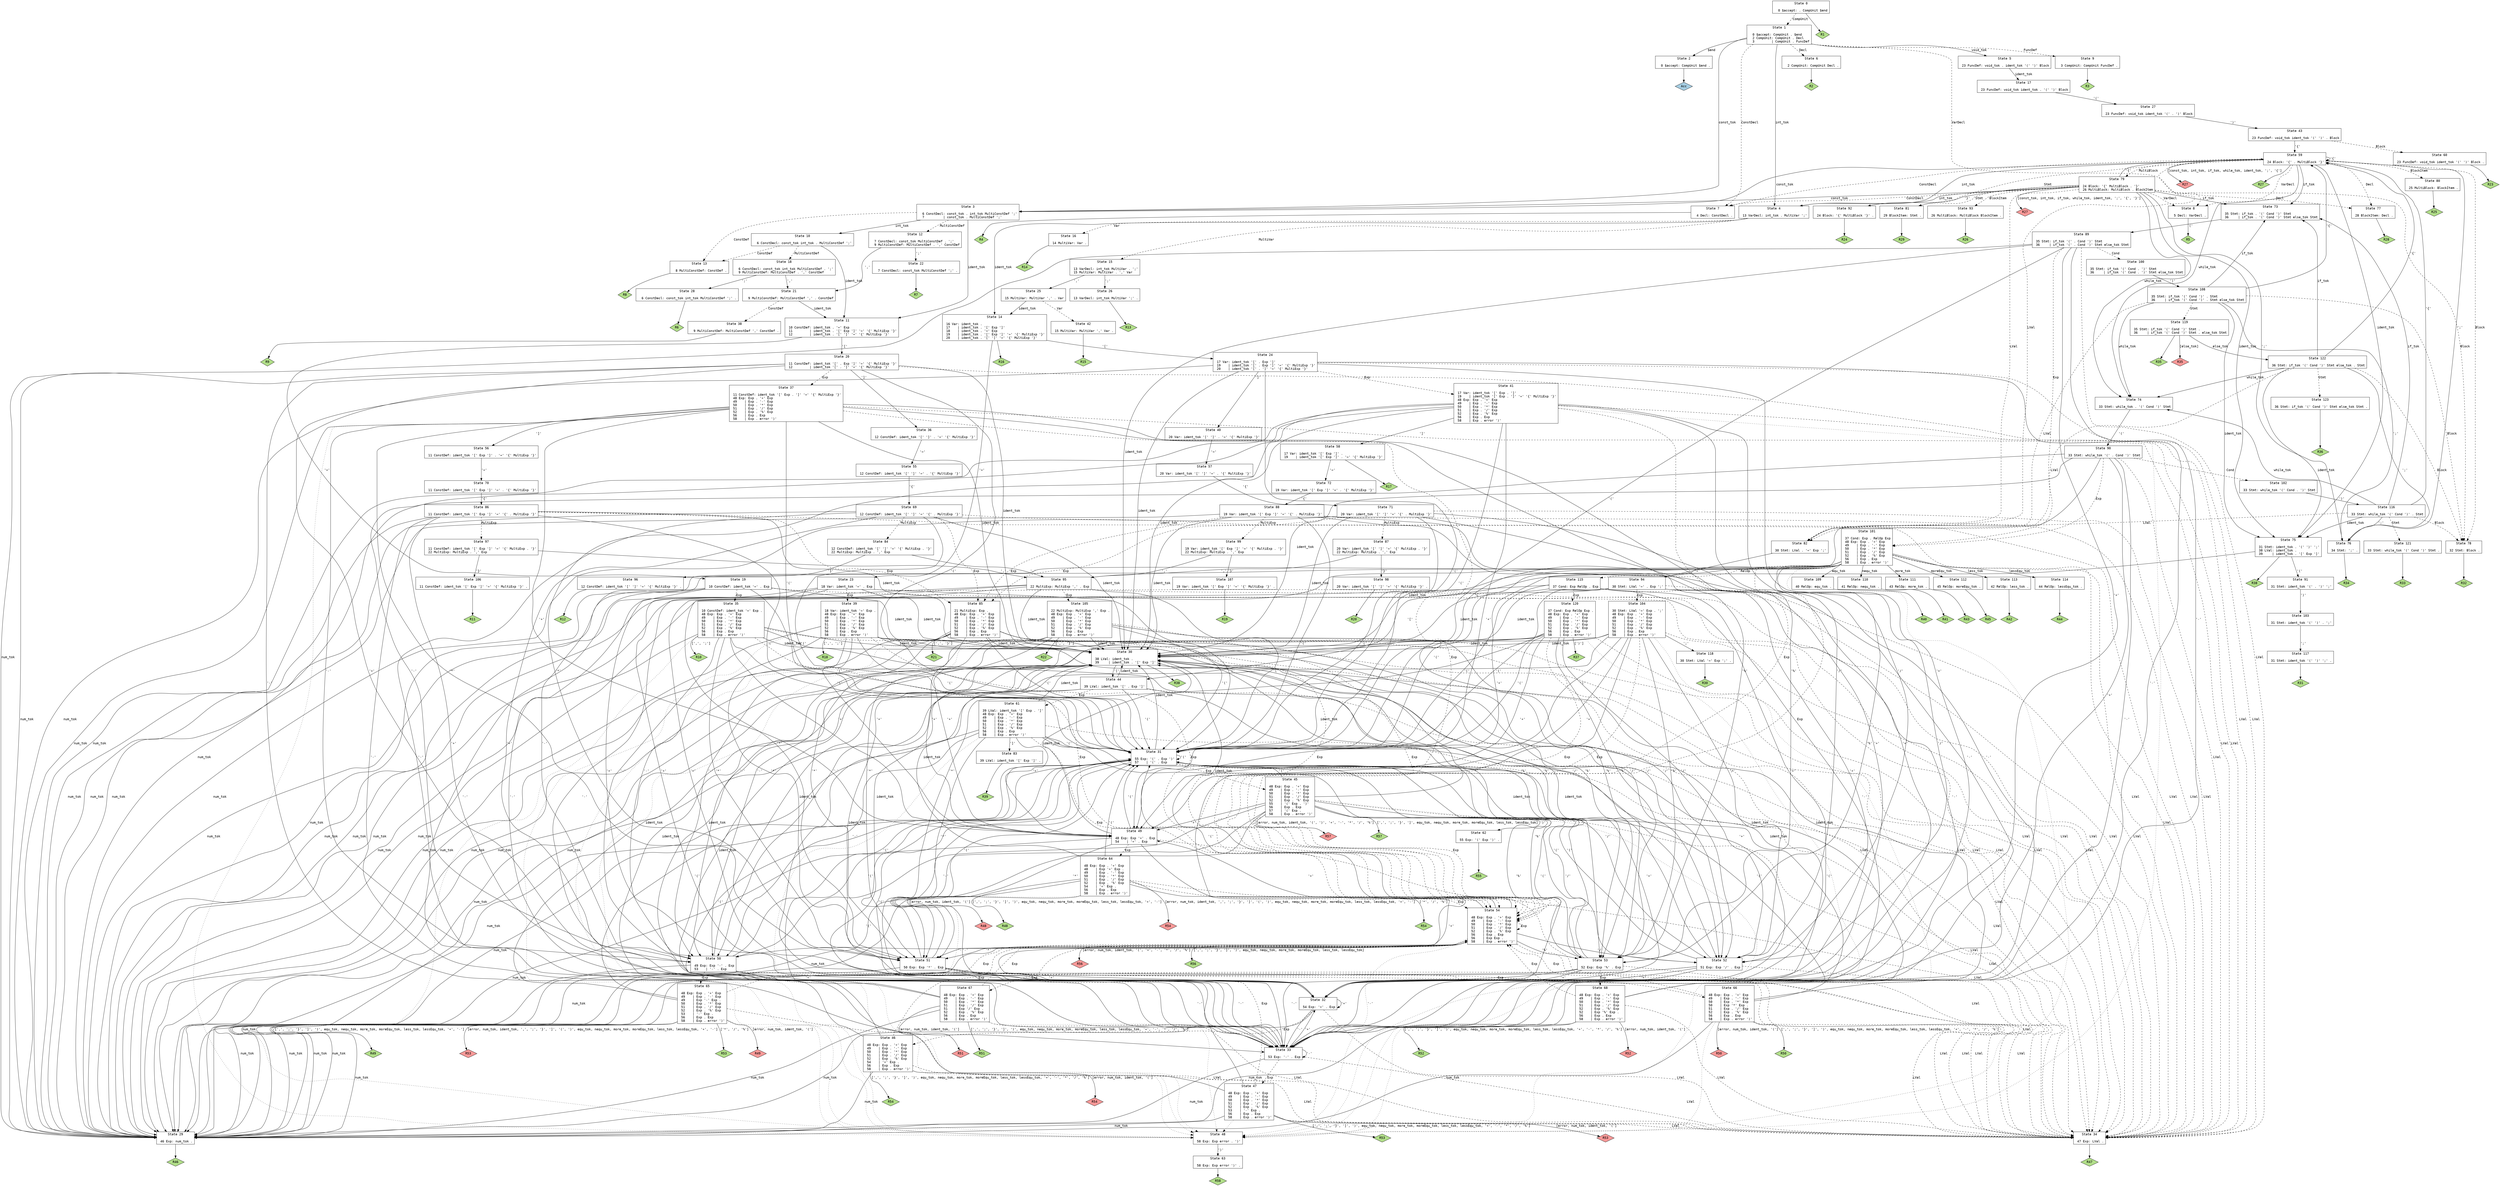 // Generated by GNU Bison 3.0.2.
// Report bugs to <bug-bison@gnu.org>.
// Home page: <http://www.gnu.org/software/bison/>.

digraph "config/parser.y"
{
  node [fontname = courier, shape = box, colorscheme = paired6]
  edge [fontname = courier]

  0 [label="State 0\n\l  0 $accept: . CompUnit $end\l"]
  0 -> 1 [style=dashed label="CompUnit"]
  0 -> "0R1" [style=solid]
 "0R1" [label="R1", fillcolor=3, shape=diamond, style=filled]
  1 [label="State 1\n\l  0 $accept: CompUnit . $end\l  2 CompUnit: CompUnit . Decl\l  3         | CompUnit . FuncDef\l"]
  1 -> 2 [style=solid label="$end"]
  1 -> 3 [style=solid label="const_tok"]
  1 -> 4 [style=solid label="int_tok"]
  1 -> 5 [style=solid label="void_tok"]
  1 -> 6 [style=dashed label="Decl"]
  1 -> 7 [style=dashed label="ConstDecl"]
  1 -> 8 [style=dashed label="VarDecl"]
  1 -> 9 [style=dashed label="FuncDef"]
  2 [label="State 2\n\l  0 $accept: CompUnit $end .\l"]
  2 -> "2R0" [style=solid]
 "2R0" [label="Acc", fillcolor=1, shape=diamond, style=filled]
  3 [label="State 3\n\l  6 ConstDecl: const_tok . int_tok MultiConstDef ';'\l  7          | const_tok . MultiConstDef ';'\l"]
  3 -> 10 [style=solid label="int_tok"]
  3 -> 11 [style=solid label="ident_tok"]
  3 -> 12 [style=dashed label="MultiConstDef"]
  3 -> 13 [style=dashed label="ConstDef"]
  4 [label="State 4\n\l 13 VarDecl: int_tok . MultiVar ';'\l"]
  4 -> 14 [style=solid label="ident_tok"]
  4 -> 15 [style=dashed label="MultiVar"]
  4 -> 16 [style=dashed label="Var"]
  5 [label="State 5\n\l 23 FuncDef: void_tok . ident_tok '(' ')' Block\l"]
  5 -> 17 [style=solid label="ident_tok"]
  6 [label="State 6\n\l  2 CompUnit: CompUnit Decl .\l"]
  6 -> "6R2" [style=solid]
 "6R2" [label="R2", fillcolor=3, shape=diamond, style=filled]
  7 [label="State 7\n\l  4 Decl: ConstDecl .\l"]
  7 -> "7R4" [style=solid]
 "7R4" [label="R4", fillcolor=3, shape=diamond, style=filled]
  8 [label="State 8\n\l  5 Decl: VarDecl .\l"]
  8 -> "8R5" [style=solid]
 "8R5" [label="R5", fillcolor=3, shape=diamond, style=filled]
  9 [label="State 9\n\l  3 CompUnit: CompUnit FuncDef .\l"]
  9 -> "9R3" [style=solid]
 "9R3" [label="R3", fillcolor=3, shape=diamond, style=filled]
  10 [label="State 10\n\l  6 ConstDecl: const_tok int_tok . MultiConstDef ';'\l"]
  10 -> 11 [style=solid label="ident_tok"]
  10 -> 18 [style=dashed label="MultiConstDef"]
  10 -> 13 [style=dashed label="ConstDef"]
  11 [label="State 11\n\l 10 ConstDef: ident_tok . '=' Exp\l 11         | ident_tok . '[' Exp ']' '=' '{' MultiExp '}'\l 12         | ident_tok . '[' ']' '=' '{' MultiExp '}'\l"]
  11 -> 19 [style=solid label="'='"]
  11 -> 20 [style=solid label="'['"]
  12 [label="State 12\n\l  7 ConstDecl: const_tok MultiConstDef . ';'\l  9 MultiConstDef: MultiConstDef . ',' ConstDef\l"]
  12 -> 21 [style=solid label="','"]
  12 -> 22 [style=solid label="';'"]
  13 [label="State 13\n\l  8 MultiConstDef: ConstDef .\l"]
  13 -> "13R8" [style=solid]
 "13R8" [label="R8", fillcolor=3, shape=diamond, style=filled]
  14 [label="State 14\n\l 16 Var: ident_tok .\l 17    | ident_tok . '[' Exp ']'\l 18    | ident_tok . '=' Exp\l 19    | ident_tok . '[' Exp ']' '=' '{' MultiExp '}'\l 20    | ident_tok . '[' ']' '=' '{' MultiExp '}'\l"]
  14 -> 23 [style=solid label="'='"]
  14 -> 24 [style=solid label="'['"]
  14 -> "14R16" [style=solid]
 "14R16" [label="R16", fillcolor=3, shape=diamond, style=filled]
  15 [label="State 15\n\l 13 VarDecl: int_tok MultiVar . ';'\l 15 MultiVar: MultiVar . ',' Var\l"]
  15 -> 25 [style=solid label="','"]
  15 -> 26 [style=solid label="';'"]
  16 [label="State 16\n\l 14 MultiVar: Var .\l"]
  16 -> "16R14" [style=solid]
 "16R14" [label="R14", fillcolor=3, shape=diamond, style=filled]
  17 [label="State 17\n\l 23 FuncDef: void_tok ident_tok . '(' ')' Block\l"]
  17 -> 27 [style=solid label="'('"]
  18 [label="State 18\n\l  6 ConstDecl: const_tok int_tok MultiConstDef . ';'\l  9 MultiConstDef: MultiConstDef . ',' ConstDef\l"]
  18 -> 21 [style=solid label="','"]
  18 -> 28 [style=solid label="';'"]
  19 [label="State 19\n\l 10 ConstDef: ident_tok '=' . Exp\l"]
  19 -> 29 [style=solid label="num_tok"]
  19 -> 30 [style=solid label="ident_tok"]
  19 -> 31 [style=solid label="'('"]
  19 -> 32 [style=solid label="'+'"]
  19 -> 33 [style=solid label="'-'"]
  19 -> 34 [style=dashed label="LVal"]
  19 -> 35 [style=dashed label="Exp"]
  20 [label="State 20\n\l 11 ConstDef: ident_tok '[' . Exp ']' '=' '{' MultiExp '}'\l 12         | ident_tok '[' . ']' '=' '{' MultiExp '}'\l"]
  20 -> 29 [style=solid label="num_tok"]
  20 -> 30 [style=solid label="ident_tok"]
  20 -> 36 [style=solid label="']'"]
  20 -> 31 [style=solid label="'('"]
  20 -> 32 [style=solid label="'+'"]
  20 -> 33 [style=solid label="'-'"]
  20 -> 34 [style=dashed label="LVal"]
  20 -> 37 [style=dashed label="Exp"]
  21 [label="State 21\n\l  9 MultiConstDef: MultiConstDef ',' . ConstDef\l"]
  21 -> 11 [style=solid label="ident_tok"]
  21 -> 38 [style=dashed label="ConstDef"]
  22 [label="State 22\n\l  7 ConstDecl: const_tok MultiConstDef ';' .\l"]
  22 -> "22R7" [style=solid]
 "22R7" [label="R7", fillcolor=3, shape=diamond, style=filled]
  23 [label="State 23\n\l 18 Var: ident_tok '=' . Exp\l"]
  23 -> 29 [style=solid label="num_tok"]
  23 -> 30 [style=solid label="ident_tok"]
  23 -> 31 [style=solid label="'('"]
  23 -> 32 [style=solid label="'+'"]
  23 -> 33 [style=solid label="'-'"]
  23 -> 34 [style=dashed label="LVal"]
  23 -> 39 [style=dashed label="Exp"]
  24 [label="State 24\n\l 17 Var: ident_tok '[' . Exp ']'\l 19    | ident_tok '[' . Exp ']' '=' '{' MultiExp '}'\l 20    | ident_tok '[' . ']' '=' '{' MultiExp '}'\l"]
  24 -> 29 [style=solid label="num_tok"]
  24 -> 30 [style=solid label="ident_tok"]
  24 -> 40 [style=solid label="']'"]
  24 -> 31 [style=solid label="'('"]
  24 -> 32 [style=solid label="'+'"]
  24 -> 33 [style=solid label="'-'"]
  24 -> 34 [style=dashed label="LVal"]
  24 -> 41 [style=dashed label="Exp"]
  25 [label="State 25\n\l 15 MultiVar: MultiVar ',' . Var\l"]
  25 -> 14 [style=solid label="ident_tok"]
  25 -> 42 [style=dashed label="Var"]
  26 [label="State 26\n\l 13 VarDecl: int_tok MultiVar ';' .\l"]
  26 -> "26R13" [style=solid]
 "26R13" [label="R13", fillcolor=3, shape=diamond, style=filled]
  27 [label="State 27\n\l 23 FuncDef: void_tok ident_tok '(' . ')' Block\l"]
  27 -> 43 [style=solid label="')'"]
  28 [label="State 28\n\l  6 ConstDecl: const_tok int_tok MultiConstDef ';' .\l"]
  28 -> "28R6" [style=solid]
 "28R6" [label="R6", fillcolor=3, shape=diamond, style=filled]
  29 [label="State 29\n\l 46 Exp: num_tok .\l"]
  29 -> "29R46" [style=solid]
 "29R46" [label="R46", fillcolor=3, shape=diamond, style=filled]
  30 [label="State 30\n\l 38 LVal: ident_tok .\l 39     | ident_tok . '[' Exp ']'\l"]
  30 -> 44 [style=solid label="'['"]
  30 -> "30R38" [style=solid]
 "30R38" [label="R38", fillcolor=3, shape=diamond, style=filled]
  31 [label="State 31\n\l 55 Exp: '(' . Exp ')'\l 57    | '(' . Exp\l"]
  31 -> 29 [style=solid label="num_tok"]
  31 -> 30 [style=solid label="ident_tok"]
  31 -> 31 [style=solid label="'('"]
  31 -> 32 [style=solid label="'+'"]
  31 -> 33 [style=solid label="'-'"]
  31 -> 34 [style=dashed label="LVal"]
  31 -> 45 [style=dashed label="Exp"]
  32 [label="State 32\n\l 54 Exp: '+' . Exp\l"]
  32 -> 29 [style=solid label="num_tok"]
  32 -> 30 [style=solid label="ident_tok"]
  32 -> 31 [style=solid label="'('"]
  32 -> 32 [style=solid label="'+'"]
  32 -> 33 [style=solid label="'-'"]
  32 -> 34 [style=dashed label="LVal"]
  32 -> 46 [style=dashed label="Exp"]
  33 [label="State 33\n\l 53 Exp: '-' . Exp\l"]
  33 -> 29 [style=solid label="num_tok"]
  33 -> 30 [style=solid label="ident_tok"]
  33 -> 31 [style=solid label="'('"]
  33 -> 32 [style=solid label="'+'"]
  33 -> 33 [style=solid label="'-'"]
  33 -> 34 [style=dashed label="LVal"]
  33 -> 47 [style=dashed label="Exp"]
  34 [label="State 34\n\l 47 Exp: LVal .\l"]
  34 -> "34R47" [style=solid]
 "34R47" [label="R47", fillcolor=3, shape=diamond, style=filled]
  35 [label="State 35\n\l 10 ConstDef: ident_tok '=' Exp .\l 48 Exp: Exp . '+' Exp\l 49    | Exp . '-' Exp\l 50    | Exp . '*' Exp\l 51    | Exp . '/' Exp\l 52    | Exp . '%' Exp\l 56    | Exp . Exp\l 58    | Exp . error ')'\l"]
  35 -> 48 [style=dotted]
  35 -> 29 [style=solid label="num_tok"]
  35 -> 30 [style=solid label="ident_tok"]
  35 -> 31 [style=solid label="'('"]
  35 -> 49 [style=solid label="'+'"]
  35 -> 50 [style=solid label="'-'"]
  35 -> 51 [style=solid label="'*'"]
  35 -> 52 [style=solid label="'/'"]
  35 -> 53 [style=solid label="'%'"]
  35 -> 34 [style=dashed label="LVal"]
  35 -> 54 [style=dashed label="Exp"]
  35 -> "35R10" [label="[',', ';']", style=solid]
 "35R10" [label="R10", fillcolor=3, shape=diamond, style=filled]
  36 [label="State 36\n\l 12 ConstDef: ident_tok '[' ']' . '=' '{' MultiExp '}'\l"]
  36 -> 55 [style=solid label="'='"]
  37 [label="State 37\n\l 11 ConstDef: ident_tok '[' Exp . ']' '=' '{' MultiExp '}'\l 48 Exp: Exp . '+' Exp\l 49    | Exp . '-' Exp\l 50    | Exp . '*' Exp\l 51    | Exp . '/' Exp\l 52    | Exp . '%' Exp\l 56    | Exp . Exp\l 58    | Exp . error ')'\l"]
  37 -> 48 [style=dotted]
  37 -> 29 [style=solid label="num_tok"]
  37 -> 30 [style=solid label="ident_tok"]
  37 -> 56 [style=solid label="']'"]
  37 -> 31 [style=solid label="'('"]
  37 -> 49 [style=solid label="'+'"]
  37 -> 50 [style=solid label="'-'"]
  37 -> 51 [style=solid label="'*'"]
  37 -> 52 [style=solid label="'/'"]
  37 -> 53 [style=solid label="'%'"]
  37 -> 34 [style=dashed label="LVal"]
  37 -> 54 [style=dashed label="Exp"]
  38 [label="State 38\n\l  9 MultiConstDef: MultiConstDef ',' ConstDef .\l"]
  38 -> "38R9" [style=solid]
 "38R9" [label="R9", fillcolor=3, shape=diamond, style=filled]
  39 [label="State 39\n\l 18 Var: ident_tok '=' Exp .\l 48 Exp: Exp . '+' Exp\l 49    | Exp . '-' Exp\l 50    | Exp . '*' Exp\l 51    | Exp . '/' Exp\l 52    | Exp . '%' Exp\l 56    | Exp . Exp\l 58    | Exp . error ')'\l"]
  39 -> 48 [style=dotted]
  39 -> 29 [style=solid label="num_tok"]
  39 -> 30 [style=solid label="ident_tok"]
  39 -> 31 [style=solid label="'('"]
  39 -> 49 [style=solid label="'+'"]
  39 -> 50 [style=solid label="'-'"]
  39 -> 51 [style=solid label="'*'"]
  39 -> 52 [style=solid label="'/'"]
  39 -> 53 [style=solid label="'%'"]
  39 -> 34 [style=dashed label="LVal"]
  39 -> 54 [style=dashed label="Exp"]
  39 -> "39R18" [label="[',', ';']", style=solid]
 "39R18" [label="R18", fillcolor=3, shape=diamond, style=filled]
  40 [label="State 40\n\l 20 Var: ident_tok '[' ']' . '=' '{' MultiExp '}'\l"]
  40 -> 57 [style=solid label="'='"]
  41 [label="State 41\n\l 17 Var: ident_tok '[' Exp . ']'\l 19    | ident_tok '[' Exp . ']' '=' '{' MultiExp '}'\l 48 Exp: Exp . '+' Exp\l 49    | Exp . '-' Exp\l 50    | Exp . '*' Exp\l 51    | Exp . '/' Exp\l 52    | Exp . '%' Exp\l 56    | Exp . Exp\l 58    | Exp . error ')'\l"]
  41 -> 48 [style=dotted]
  41 -> 29 [style=solid label="num_tok"]
  41 -> 30 [style=solid label="ident_tok"]
  41 -> 58 [style=solid label="']'"]
  41 -> 31 [style=solid label="'('"]
  41 -> 49 [style=solid label="'+'"]
  41 -> 50 [style=solid label="'-'"]
  41 -> 51 [style=solid label="'*'"]
  41 -> 52 [style=solid label="'/'"]
  41 -> 53 [style=solid label="'%'"]
  41 -> 34 [style=dashed label="LVal"]
  41 -> 54 [style=dashed label="Exp"]
  42 [label="State 42\n\l 15 MultiVar: MultiVar ',' Var .\l"]
  42 -> "42R15" [style=solid]
 "42R15" [label="R15", fillcolor=3, shape=diamond, style=filled]
  43 [label="State 43\n\l 23 FuncDef: void_tok ident_tok '(' ')' . Block\l"]
  43 -> 59 [style=solid label="'{'"]
  43 -> 60 [style=dashed label="Block"]
  44 [label="State 44\n\l 39 LVal: ident_tok '[' . Exp ']'\l"]
  44 -> 29 [style=solid label="num_tok"]
  44 -> 30 [style=solid label="ident_tok"]
  44 -> 31 [style=solid label="'('"]
  44 -> 32 [style=solid label="'+'"]
  44 -> 33 [style=solid label="'-'"]
  44 -> 34 [style=dashed label="LVal"]
  44 -> 61 [style=dashed label="Exp"]
  45 [label="State 45\n\l 48 Exp: Exp . '+' Exp\l 49    | Exp . '-' Exp\l 50    | Exp . '*' Exp\l 51    | Exp . '/' Exp\l 52    | Exp . '%' Exp\l 55    | '(' Exp . ')'\l 56    | Exp . Exp\l 57    | '(' Exp .\l 58    | Exp . error ')'\l"]
  45 -> 48 [style=dotted]
  45 -> 29 [style=solid label="num_tok"]
  45 -> 30 [style=solid label="ident_tok"]
  45 -> 31 [style=solid label="'('"]
  45 -> 62 [style=solid label="')'"]
  45 -> 49 [style=solid label="'+'"]
  45 -> 50 [style=solid label="'-'"]
  45 -> 51 [style=solid label="'*'"]
  45 -> 52 [style=solid label="'/'"]
  45 -> 53 [style=solid label="'%'"]
  45 -> 34 [style=dashed label="LVal"]
  45 -> 54 [style=dashed label="Exp"]
  45 -> "45R57d" [label="[error, num_tok, ident_tok, '(', ')', '+', '-', '*', '/', '%']", style=solid]
 "45R57d" [label="R57", fillcolor=5, shape=diamond, style=filled]
  45 -> "45R57" [label="[',', ';', '}', ']', equ_tok, nequ_tok, more_tok, moreEqu_tok, less_tok, lessEqu_tok]", style=solid]
 "45R57" [label="R57", fillcolor=3, shape=diamond, style=filled]
  46 [label="State 46\n\l 48 Exp: Exp . '+' Exp\l 49    | Exp . '-' Exp\l 50    | Exp . '*' Exp\l 51    | Exp . '/' Exp\l 52    | Exp . '%' Exp\l 54    | '+' Exp .\l 56    | Exp . Exp\l 58    | Exp . error ')'\l"]
  46 -> 48 [style=dotted]
  46 -> 29 [style=solid label="num_tok"]
  46 -> 30 [style=solid label="ident_tok"]
  46 -> 31 [style=solid label="'('"]
  46 -> 34 [style=dashed label="LVal"]
  46 -> 54 [style=dashed label="Exp"]
  46 -> "46R54d" [label="[error, num_tok, ident_tok, '(']", style=solid]
 "46R54d" [label="R54", fillcolor=5, shape=diamond, style=filled]
  46 -> "46R54" [label="[',', ';', '}', ']', ')', equ_tok, nequ_tok, more_tok, moreEqu_tok, less_tok, lessEqu_tok, '+', '-', '*', '/', '%']", style=solid]
 "46R54" [label="R54", fillcolor=3, shape=diamond, style=filled]
  47 [label="State 47\n\l 48 Exp: Exp . '+' Exp\l 49    | Exp . '-' Exp\l 50    | Exp . '*' Exp\l 51    | Exp . '/' Exp\l 52    | Exp . '%' Exp\l 53    | '-' Exp .\l 56    | Exp . Exp\l 58    | Exp . error ')'\l"]
  47 -> 48 [style=dotted]
  47 -> 29 [style=solid label="num_tok"]
  47 -> 30 [style=solid label="ident_tok"]
  47 -> 31 [style=solid label="'('"]
  47 -> 34 [style=dashed label="LVal"]
  47 -> 54 [style=dashed label="Exp"]
  47 -> "47R53d" [label="[error, num_tok, ident_tok, '(']", style=solid]
 "47R53d" [label="R53", fillcolor=5, shape=diamond, style=filled]
  47 -> "47R53" [label="[',', ';', '}', ']', ')', equ_tok, nequ_tok, more_tok, moreEqu_tok, less_tok, lessEqu_tok, '+', '-', '*', '/', '%']", style=solid]
 "47R53" [label="R53", fillcolor=3, shape=diamond, style=filled]
  48 [label="State 48\n\l 58 Exp: Exp error . ')'\l"]
  48 -> 63 [style=solid label="')'"]
  49 [label="State 49\n\l 48 Exp: Exp '+' . Exp\l 54    | '+' . Exp\l"]
  49 -> 29 [style=solid label="num_tok"]
  49 -> 30 [style=solid label="ident_tok"]
  49 -> 31 [style=solid label="'('"]
  49 -> 32 [style=solid label="'+'"]
  49 -> 33 [style=solid label="'-'"]
  49 -> 34 [style=dashed label="LVal"]
  49 -> 64 [style=dashed label="Exp"]
  50 [label="State 50\n\l 49 Exp: Exp '-' . Exp\l 53    | '-' . Exp\l"]
  50 -> 29 [style=solid label="num_tok"]
  50 -> 30 [style=solid label="ident_tok"]
  50 -> 31 [style=solid label="'('"]
  50 -> 32 [style=solid label="'+'"]
  50 -> 33 [style=solid label="'-'"]
  50 -> 34 [style=dashed label="LVal"]
  50 -> 65 [style=dashed label="Exp"]
  51 [label="State 51\n\l 50 Exp: Exp '*' . Exp\l"]
  51 -> 29 [style=solid label="num_tok"]
  51 -> 30 [style=solid label="ident_tok"]
  51 -> 31 [style=solid label="'('"]
  51 -> 32 [style=solid label="'+'"]
  51 -> 33 [style=solid label="'-'"]
  51 -> 34 [style=dashed label="LVal"]
  51 -> 66 [style=dashed label="Exp"]
  52 [label="State 52\n\l 51 Exp: Exp '/' . Exp\l"]
  52 -> 29 [style=solid label="num_tok"]
  52 -> 30 [style=solid label="ident_tok"]
  52 -> 31 [style=solid label="'('"]
  52 -> 32 [style=solid label="'+'"]
  52 -> 33 [style=solid label="'-'"]
  52 -> 34 [style=dashed label="LVal"]
  52 -> 67 [style=dashed label="Exp"]
  53 [label="State 53\n\l 52 Exp: Exp '%' . Exp\l"]
  53 -> 29 [style=solid label="num_tok"]
  53 -> 30 [style=solid label="ident_tok"]
  53 -> 31 [style=solid label="'('"]
  53 -> 32 [style=solid label="'+'"]
  53 -> 33 [style=solid label="'-'"]
  53 -> 34 [style=dashed label="LVal"]
  53 -> 68 [style=dashed label="Exp"]
  54 [label="State 54\n\l 48 Exp: Exp . '+' Exp\l 49    | Exp . '-' Exp\l 50    | Exp . '*' Exp\l 51    | Exp . '/' Exp\l 52    | Exp . '%' Exp\l 56    | Exp . Exp\l 56    | Exp Exp .\l 58    | Exp . error ')'\l"]
  54 -> 48 [style=dotted]
  54 -> 29 [style=solid label="num_tok"]
  54 -> 30 [style=solid label="ident_tok"]
  54 -> 31 [style=solid label="'('"]
  54 -> 49 [style=solid label="'+'"]
  54 -> 50 [style=solid label="'-'"]
  54 -> 51 [style=solid label="'*'"]
  54 -> 52 [style=solid label="'/'"]
  54 -> 53 [style=solid label="'%'"]
  54 -> 34 [style=dashed label="LVal"]
  54 -> 54 [style=dashed label="Exp"]
  54 -> "54R56d" [label="[error, num_tok, ident_tok, '(', '+', '-', '*', '/', '%']", style=solid]
 "54R56d" [label="R56", fillcolor=5, shape=diamond, style=filled]
  54 -> "54R56" [label="[',', ';', '}', ']', ')', equ_tok, nequ_tok, more_tok, moreEqu_tok, less_tok, lessEqu_tok]", style=solid]
 "54R56" [label="R56", fillcolor=3, shape=diamond, style=filled]
  55 [label="State 55\n\l 12 ConstDef: ident_tok '[' ']' '=' . '{' MultiExp '}'\l"]
  55 -> 69 [style=solid label="'{'"]
  56 [label="State 56\n\l 11 ConstDef: ident_tok '[' Exp ']' . '=' '{' MultiExp '}'\l"]
  56 -> 70 [style=solid label="'='"]
  57 [label="State 57\n\l 20 Var: ident_tok '[' ']' '=' . '{' MultiExp '}'\l"]
  57 -> 71 [style=solid label="'{'"]
  58 [label="State 58\n\l 17 Var: ident_tok '[' Exp ']' .\l 19    | ident_tok '[' Exp ']' . '=' '{' MultiExp '}'\l"]
  58 -> 72 [style=solid label="'='"]
  58 -> "58R17" [style=solid]
 "58R17" [label="R17", fillcolor=3, shape=diamond, style=filled]
  59 [label="State 59\n\l 24 Block: '{' . MultiBlock '}'\l"]
  59 -> 3 [style=solid label="const_tok"]
  59 -> 4 [style=solid label="int_tok"]
  59 -> 73 [style=solid label="if_tok"]
  59 -> 74 [style=solid label="while_tok"]
  59 -> 75 [style=solid label="ident_tok"]
  59 -> 76 [style=solid label="';'"]
  59 -> 59 [style=solid label="'{'"]
  59 -> 77 [style=dashed label="Decl"]
  59 -> 7 [style=dashed label="ConstDecl"]
  59 -> 8 [style=dashed label="VarDecl"]
  59 -> 78 [style=dashed label="Block"]
  59 -> 79 [style=dashed label="MultiBlock"]
  59 -> 80 [style=dashed label="BlockItem"]
  59 -> 81 [style=dashed label="Stmt"]
  59 -> 82 [style=dashed label="LVal"]
  59 -> "59R27d" [label="[const_tok, int_tok, if_tok, while_tok, ident_tok, ';', '{']", style=solid]
 "59R27d" [label="R27", fillcolor=5, shape=diamond, style=filled]
  59 -> "59R27" [style=solid]
 "59R27" [label="R27", fillcolor=3, shape=diamond, style=filled]
  60 [label="State 60\n\l 23 FuncDef: void_tok ident_tok '(' ')' Block .\l"]
  60 -> "60R23" [style=solid]
 "60R23" [label="R23", fillcolor=3, shape=diamond, style=filled]
  61 [label="State 61\n\l 39 LVal: ident_tok '[' Exp . ']'\l 48 Exp: Exp . '+' Exp\l 49    | Exp . '-' Exp\l 50    | Exp . '*' Exp\l 51    | Exp . '/' Exp\l 52    | Exp . '%' Exp\l 56    | Exp . Exp\l 58    | Exp . error ')'\l"]
  61 -> 48 [style=dotted]
  61 -> 29 [style=solid label="num_tok"]
  61 -> 30 [style=solid label="ident_tok"]
  61 -> 83 [style=solid label="']'"]
  61 -> 31 [style=solid label="'('"]
  61 -> 49 [style=solid label="'+'"]
  61 -> 50 [style=solid label="'-'"]
  61 -> 51 [style=solid label="'*'"]
  61 -> 52 [style=solid label="'/'"]
  61 -> 53 [style=solid label="'%'"]
  61 -> 34 [style=dashed label="LVal"]
  61 -> 54 [style=dashed label="Exp"]
  62 [label="State 62\n\l 55 Exp: '(' Exp ')' .\l"]
  62 -> "62R55" [style=solid]
 "62R55" [label="R55", fillcolor=3, shape=diamond, style=filled]
  63 [label="State 63\n\l 58 Exp: Exp error ')' .\l"]
  63 -> "63R58" [style=solid]
 "63R58" [label="R58", fillcolor=3, shape=diamond, style=filled]
  64 [label="State 64\n\l 48 Exp: Exp . '+' Exp\l 48    | Exp '+' Exp .\l 49    | Exp . '-' Exp\l 50    | Exp . '*' Exp\l 51    | Exp . '/' Exp\l 52    | Exp . '%' Exp\l 54    | '+' Exp .\l 56    | Exp . Exp\l 58    | Exp . error ')'\l"]
  64 -> 48 [style=dotted]
  64 -> 29 [style=solid label="num_tok"]
  64 -> 30 [style=solid label="ident_tok"]
  64 -> 31 [style=solid label="'('"]
  64 -> 34 [style=dashed label="LVal"]
  64 -> 54 [style=dashed label="Exp"]
  64 -> "64R48d" [label="[error, num_tok, ident_tok, '(']", style=solid]
 "64R48d" [label="R48", fillcolor=5, shape=diamond, style=filled]
  64 -> "64R48" [label="[',', ';', '}', ']', ')', equ_tok, nequ_tok, more_tok, moreEqu_tok, less_tok, lessEqu_tok, '+', '-']", style=solid]
 "64R48" [label="R48", fillcolor=3, shape=diamond, style=filled]
  64 -> "64R54d" [label="[error, num_tok, ident_tok, ',', ';', '}', ']', '(', ')', equ_tok, nequ_tok, more_tok, moreEqu_tok, less_tok, lessEqu_tok, '+', '-']", style=solid]
 "64R54d" [label="R54", fillcolor=5, shape=diamond, style=filled]
  64 -> "64R54" [label="['*', '/', '%']", style=solid]
 "64R54" [label="R54", fillcolor=3, shape=diamond, style=filled]
  65 [label="State 65\n\l 48 Exp: Exp . '+' Exp\l 49    | Exp . '-' Exp\l 49    | Exp '-' Exp .\l 50    | Exp . '*' Exp\l 51    | Exp . '/' Exp\l 52    | Exp . '%' Exp\l 53    | '-' Exp .\l 56    | Exp . Exp\l 58    | Exp . error ')'\l"]
  65 -> 48 [style=dotted]
  65 -> 29 [style=solid label="num_tok"]
  65 -> 30 [style=solid label="ident_tok"]
  65 -> 31 [style=solid label="'('"]
  65 -> 34 [style=dashed label="LVal"]
  65 -> 54 [style=dashed label="Exp"]
  65 -> "65R49d" [label="[error, num_tok, ident_tok, '(']", style=solid]
 "65R49d" [label="R49", fillcolor=5, shape=diamond, style=filled]
  65 -> "65R49" [label="[',', ';', '}', ']', ')', equ_tok, nequ_tok, more_tok, moreEqu_tok, less_tok, lessEqu_tok, '+', '-']", style=solid]
 "65R49" [label="R49", fillcolor=3, shape=diamond, style=filled]
  65 -> "65R53d" [label="[error, num_tok, ident_tok, ',', ';', '}', ']', '(', ')', equ_tok, nequ_tok, more_tok, moreEqu_tok, less_tok, lessEqu_tok, '+', '-']", style=solid]
 "65R53d" [label="R53", fillcolor=5, shape=diamond, style=filled]
  65 -> "65R53" [label="['*', '/', '%']", style=solid]
 "65R53" [label="R53", fillcolor=3, shape=diamond, style=filled]
  66 [label="State 66\n\l 48 Exp: Exp . '+' Exp\l 49    | Exp . '-' Exp\l 50    | Exp . '*' Exp\l 50    | Exp '*' Exp .\l 51    | Exp . '/' Exp\l 52    | Exp . '%' Exp\l 56    | Exp . Exp\l 58    | Exp . error ')'\l"]
  66 -> 48 [style=dotted]
  66 -> 29 [style=solid label="num_tok"]
  66 -> 30 [style=solid label="ident_tok"]
  66 -> 31 [style=solid label="'('"]
  66 -> 34 [style=dashed label="LVal"]
  66 -> 54 [style=dashed label="Exp"]
  66 -> "66R50d" [label="[error, num_tok, ident_tok, '(']", style=solid]
 "66R50d" [label="R50", fillcolor=5, shape=diamond, style=filled]
  66 -> "66R50" [label="[',', ';', '}', ']', ')', equ_tok, nequ_tok, more_tok, moreEqu_tok, less_tok, lessEqu_tok, '+', '-', '*', '/', '%']", style=solid]
 "66R50" [label="R50", fillcolor=3, shape=diamond, style=filled]
  67 [label="State 67\n\l 48 Exp: Exp . '+' Exp\l 49    | Exp . '-' Exp\l 50    | Exp . '*' Exp\l 51    | Exp . '/' Exp\l 51    | Exp '/' Exp .\l 52    | Exp . '%' Exp\l 56    | Exp . Exp\l 58    | Exp . error ')'\l"]
  67 -> 48 [style=dotted]
  67 -> 29 [style=solid label="num_tok"]
  67 -> 30 [style=solid label="ident_tok"]
  67 -> 31 [style=solid label="'('"]
  67 -> 34 [style=dashed label="LVal"]
  67 -> 54 [style=dashed label="Exp"]
  67 -> "67R51d" [label="[error, num_tok, ident_tok, '(']", style=solid]
 "67R51d" [label="R51", fillcolor=5, shape=diamond, style=filled]
  67 -> "67R51" [label="[',', ';', '}', ']', ')', equ_tok, nequ_tok, more_tok, moreEqu_tok, less_tok, lessEqu_tok, '+', '-', '*', '/', '%']", style=solid]
 "67R51" [label="R51", fillcolor=3, shape=diamond, style=filled]
  68 [label="State 68\n\l 48 Exp: Exp . '+' Exp\l 49    | Exp . '-' Exp\l 50    | Exp . '*' Exp\l 51    | Exp . '/' Exp\l 52    | Exp . '%' Exp\l 52    | Exp '%' Exp .\l 56    | Exp . Exp\l 58    | Exp . error ')'\l"]
  68 -> 48 [style=dotted]
  68 -> 29 [style=solid label="num_tok"]
  68 -> 30 [style=solid label="ident_tok"]
  68 -> 31 [style=solid label="'('"]
  68 -> 34 [style=dashed label="LVal"]
  68 -> 54 [style=dashed label="Exp"]
  68 -> "68R52d" [label="[error, num_tok, ident_tok, '(']", style=solid]
 "68R52d" [label="R52", fillcolor=5, shape=diamond, style=filled]
  68 -> "68R52" [label="[',', ';', '}', ']', ')', equ_tok, nequ_tok, more_tok, moreEqu_tok, less_tok, lessEqu_tok, '+', '-', '*', '/', '%']", style=solid]
 "68R52" [label="R52", fillcolor=3, shape=diamond, style=filled]
  69 [label="State 69\n\l 12 ConstDef: ident_tok '[' ']' '=' '{' . MultiExp '}'\l"]
  69 -> 29 [style=solid label="num_tok"]
  69 -> 30 [style=solid label="ident_tok"]
  69 -> 31 [style=solid label="'('"]
  69 -> 32 [style=solid label="'+'"]
  69 -> 33 [style=solid label="'-'"]
  69 -> 84 [style=dashed label="MultiExp"]
  69 -> 34 [style=dashed label="LVal"]
  69 -> 85 [style=dashed label="Exp"]
  70 [label="State 70\n\l 11 ConstDef: ident_tok '[' Exp ']' '=' . '{' MultiExp '}'\l"]
  70 -> 86 [style=solid label="'{'"]
  71 [label="State 71\n\l 20 Var: ident_tok '[' ']' '=' '{' . MultiExp '}'\l"]
  71 -> 29 [style=solid label="num_tok"]
  71 -> 30 [style=solid label="ident_tok"]
  71 -> 31 [style=solid label="'('"]
  71 -> 32 [style=solid label="'+'"]
  71 -> 33 [style=solid label="'-'"]
  71 -> 87 [style=dashed label="MultiExp"]
  71 -> 34 [style=dashed label="LVal"]
  71 -> 85 [style=dashed label="Exp"]
  72 [label="State 72\n\l 19 Var: ident_tok '[' Exp ']' '=' . '{' MultiExp '}'\l"]
  72 -> 88 [style=solid label="'{'"]
  73 [label="State 73\n\l 35 Stmt: if_tok . '(' Cond ')' Stmt\l 36     | if_tok . '(' Cond ')' Stmt else_tok Stmt\l"]
  73 -> 89 [style=solid label="'('"]
  74 [label="State 74\n\l 33 Stmt: while_tok . '(' Cond ')' Stmt\l"]
  74 -> 90 [style=solid label="'('"]
  75 [label="State 75\n\l 31 Stmt: ident_tok . '(' ')' ';'\l 38 LVal: ident_tok .\l 39     | ident_tok . '[' Exp ']'\l"]
  75 -> 44 [style=solid label="'['"]
  75 -> 91 [style=solid label="'('"]
  75 -> "75R38" [style=solid]
 "75R38" [label="R38", fillcolor=3, shape=diamond, style=filled]
  76 [label="State 76\n\l 34 Stmt: ';' .\l"]
  76 -> "76R34" [style=solid]
 "76R34" [label="R34", fillcolor=3, shape=diamond, style=filled]
  77 [label="State 77\n\l 28 BlockItem: Decl .\l"]
  77 -> "77R28" [style=solid]
 "77R28" [label="R28", fillcolor=3, shape=diamond, style=filled]
  78 [label="State 78\n\l 32 Stmt: Block .\l"]
  78 -> "78R32" [style=solid]
 "78R32" [label="R32", fillcolor=3, shape=diamond, style=filled]
  79 [label="State 79\n\l 24 Block: '{' MultiBlock . '}'\l 26 MultiBlock: MultiBlock . BlockItem\l"]
  79 -> 3 [style=solid label="const_tok"]
  79 -> 4 [style=solid label="int_tok"]
  79 -> 73 [style=solid label="if_tok"]
  79 -> 74 [style=solid label="while_tok"]
  79 -> 75 [style=solid label="ident_tok"]
  79 -> 76 [style=solid label="';'"]
  79 -> 59 [style=solid label="'{'"]
  79 -> 92 [style=solid label="'}'"]
  79 -> 77 [style=dashed label="Decl"]
  79 -> 7 [style=dashed label="ConstDecl"]
  79 -> 8 [style=dashed label="VarDecl"]
  79 -> 78 [style=dashed label="Block"]
  79 -> 93 [style=dashed label="BlockItem"]
  79 -> 81 [style=dashed label="Stmt"]
  79 -> 82 [style=dashed label="LVal"]
  79 -> "79R27d" [label="[const_tok, int_tok, if_tok, while_tok, ident_tok, ';', '{', '}']", style=solid]
 "79R27d" [label="R27", fillcolor=5, shape=diamond, style=filled]
  80 [label="State 80\n\l 25 MultiBlock: BlockItem .\l"]
  80 -> "80R25" [style=solid]
 "80R25" [label="R25", fillcolor=3, shape=diamond, style=filled]
  81 [label="State 81\n\l 29 BlockItem: Stmt .\l"]
  81 -> "81R29" [style=solid]
 "81R29" [label="R29", fillcolor=3, shape=diamond, style=filled]
  82 [label="State 82\n\l 30 Stmt: LVal . '=' Exp ';'\l"]
  82 -> 94 [style=solid label="'='"]
  83 [label="State 83\n\l 39 LVal: ident_tok '[' Exp ']' .\l"]
  83 -> "83R39" [style=solid]
 "83R39" [label="R39", fillcolor=3, shape=diamond, style=filled]
  84 [label="State 84\n\l 12 ConstDef: ident_tok '[' ']' '=' '{' MultiExp . '}'\l 22 MultiExp: MultiExp . ',' Exp\l"]
  84 -> 95 [style=solid label="','"]
  84 -> 96 [style=solid label="'}'"]
  85 [label="State 85\n\l 21 MultiExp: Exp .\l 48 Exp: Exp . '+' Exp\l 49    | Exp . '-' Exp\l 50    | Exp . '*' Exp\l 51    | Exp . '/' Exp\l 52    | Exp . '%' Exp\l 56    | Exp . Exp\l 58    | Exp . error ')'\l"]
  85 -> 48 [style=dotted]
  85 -> 29 [style=solid label="num_tok"]
  85 -> 30 [style=solid label="ident_tok"]
  85 -> 31 [style=solid label="'('"]
  85 -> 49 [style=solid label="'+'"]
  85 -> 50 [style=solid label="'-'"]
  85 -> 51 [style=solid label="'*'"]
  85 -> 52 [style=solid label="'/'"]
  85 -> 53 [style=solid label="'%'"]
  85 -> 34 [style=dashed label="LVal"]
  85 -> 54 [style=dashed label="Exp"]
  85 -> "85R21" [label="[',', '}']", style=solid]
 "85R21" [label="R21", fillcolor=3, shape=diamond, style=filled]
  86 [label="State 86\n\l 11 ConstDef: ident_tok '[' Exp ']' '=' '{' . MultiExp '}'\l"]
  86 -> 29 [style=solid label="num_tok"]
  86 -> 30 [style=solid label="ident_tok"]
  86 -> 31 [style=solid label="'('"]
  86 -> 32 [style=solid label="'+'"]
  86 -> 33 [style=solid label="'-'"]
  86 -> 97 [style=dashed label="MultiExp"]
  86 -> 34 [style=dashed label="LVal"]
  86 -> 85 [style=dashed label="Exp"]
  87 [label="State 87\n\l 20 Var: ident_tok '[' ']' '=' '{' MultiExp . '}'\l 22 MultiExp: MultiExp . ',' Exp\l"]
  87 -> 95 [style=solid label="','"]
  87 -> 98 [style=solid label="'}'"]
  88 [label="State 88\n\l 19 Var: ident_tok '[' Exp ']' '=' '{' . MultiExp '}'\l"]
  88 -> 29 [style=solid label="num_tok"]
  88 -> 30 [style=solid label="ident_tok"]
  88 -> 31 [style=solid label="'('"]
  88 -> 32 [style=solid label="'+'"]
  88 -> 33 [style=solid label="'-'"]
  88 -> 99 [style=dashed label="MultiExp"]
  88 -> 34 [style=dashed label="LVal"]
  88 -> 85 [style=dashed label="Exp"]
  89 [label="State 89\n\l 35 Stmt: if_tok '(' . Cond ')' Stmt\l 36     | if_tok '(' . Cond ')' Stmt else_tok Stmt\l"]
  89 -> 29 [style=solid label="num_tok"]
  89 -> 30 [style=solid label="ident_tok"]
  89 -> 31 [style=solid label="'('"]
  89 -> 32 [style=solid label="'+'"]
  89 -> 33 [style=solid label="'-'"]
  89 -> 100 [style=dashed label="Cond"]
  89 -> 34 [style=dashed label="LVal"]
  89 -> 101 [style=dashed label="Exp"]
  90 [label="State 90\n\l 33 Stmt: while_tok '(' . Cond ')' Stmt\l"]
  90 -> 29 [style=solid label="num_tok"]
  90 -> 30 [style=solid label="ident_tok"]
  90 -> 31 [style=solid label="'('"]
  90 -> 32 [style=solid label="'+'"]
  90 -> 33 [style=solid label="'-'"]
  90 -> 102 [style=dashed label="Cond"]
  90 -> 34 [style=dashed label="LVal"]
  90 -> 101 [style=dashed label="Exp"]
  91 [label="State 91\n\l 31 Stmt: ident_tok '(' . ')' ';'\l"]
  91 -> 103 [style=solid label="')'"]
  92 [label="State 92\n\l 24 Block: '{' MultiBlock '}' .\l"]
  92 -> "92R24" [style=solid]
 "92R24" [label="R24", fillcolor=3, shape=diamond, style=filled]
  93 [label="State 93\n\l 26 MultiBlock: MultiBlock BlockItem .\l"]
  93 -> "93R26" [style=solid]
 "93R26" [label="R26", fillcolor=3, shape=diamond, style=filled]
  94 [label="State 94\n\l 30 Stmt: LVal '=' . Exp ';'\l"]
  94 -> 29 [style=solid label="num_tok"]
  94 -> 30 [style=solid label="ident_tok"]
  94 -> 31 [style=solid label="'('"]
  94 -> 32 [style=solid label="'+'"]
  94 -> 33 [style=solid label="'-'"]
  94 -> 34 [style=dashed label="LVal"]
  94 -> 104 [style=dashed label="Exp"]
  95 [label="State 95\n\l 22 MultiExp: MultiExp ',' . Exp\l"]
  95 -> 29 [style=solid label="num_tok"]
  95 -> 30 [style=solid label="ident_tok"]
  95 -> 31 [style=solid label="'('"]
  95 -> 32 [style=solid label="'+'"]
  95 -> 33 [style=solid label="'-'"]
  95 -> 34 [style=dashed label="LVal"]
  95 -> 105 [style=dashed label="Exp"]
  96 [label="State 96\n\l 12 ConstDef: ident_tok '[' ']' '=' '{' MultiExp '}' .\l"]
  96 -> "96R12" [style=solid]
 "96R12" [label="R12", fillcolor=3, shape=diamond, style=filled]
  97 [label="State 97\n\l 11 ConstDef: ident_tok '[' Exp ']' '=' '{' MultiExp . '}'\l 22 MultiExp: MultiExp . ',' Exp\l"]
  97 -> 95 [style=solid label="','"]
  97 -> 106 [style=solid label="'}'"]
  98 [label="State 98\n\l 20 Var: ident_tok '[' ']' '=' '{' MultiExp '}' .\l"]
  98 -> "98R20" [style=solid]
 "98R20" [label="R20", fillcolor=3, shape=diamond, style=filled]
  99 [label="State 99\n\l 19 Var: ident_tok '[' Exp ']' '=' '{' MultiExp . '}'\l 22 MultiExp: MultiExp . ',' Exp\l"]
  99 -> 95 [style=solid label="','"]
  99 -> 107 [style=solid label="'}'"]
  100 [label="State 100\n\l 35 Stmt: if_tok '(' Cond . ')' Stmt\l 36     | if_tok '(' Cond . ')' Stmt else_tok Stmt\l"]
  100 -> 108 [style=solid label="')'"]
  101 [label="State 101\n\l 37 Cond: Exp . RelOp Exp\l 48 Exp: Exp . '+' Exp\l 49    | Exp . '-' Exp\l 50    | Exp . '*' Exp\l 51    | Exp . '/' Exp\l 52    | Exp . '%' Exp\l 56    | Exp . Exp\l 58    | Exp . error ')'\l"]
  101 -> 48 [style=dotted]
  101 -> 29 [style=solid label="num_tok"]
  101 -> 30 [style=solid label="ident_tok"]
  101 -> 31 [style=solid label="'('"]
  101 -> 109 [style=solid label="equ_tok"]
  101 -> 110 [style=solid label="nequ_tok"]
  101 -> 111 [style=solid label="more_tok"]
  101 -> 112 [style=solid label="moreEqu_tok"]
  101 -> 113 [style=solid label="less_tok"]
  101 -> 114 [style=solid label="lessEqu_tok"]
  101 -> 49 [style=solid label="'+'"]
  101 -> 50 [style=solid label="'-'"]
  101 -> 51 [style=solid label="'*'"]
  101 -> 52 [style=solid label="'/'"]
  101 -> 53 [style=solid label="'%'"]
  101 -> 34 [style=dashed label="LVal"]
  101 -> 115 [style=dashed label="RelOp"]
  101 -> 54 [style=dashed label="Exp"]
  102 [label="State 102\n\l 33 Stmt: while_tok '(' Cond . ')' Stmt\l"]
  102 -> 116 [style=solid label="')'"]
  103 [label="State 103\n\l 31 Stmt: ident_tok '(' ')' . ';'\l"]
  103 -> 117 [style=solid label="';'"]
  104 [label="State 104\n\l 30 Stmt: LVal '=' Exp . ';'\l 48 Exp: Exp . '+' Exp\l 49    | Exp . '-' Exp\l 50    | Exp . '*' Exp\l 51    | Exp . '/' Exp\l 52    | Exp . '%' Exp\l 56    | Exp . Exp\l 58    | Exp . error ')'\l"]
  104 -> 48 [style=dotted]
  104 -> 29 [style=solid label="num_tok"]
  104 -> 30 [style=solid label="ident_tok"]
  104 -> 118 [style=solid label="';'"]
  104 -> 31 [style=solid label="'('"]
  104 -> 49 [style=solid label="'+'"]
  104 -> 50 [style=solid label="'-'"]
  104 -> 51 [style=solid label="'*'"]
  104 -> 52 [style=solid label="'/'"]
  104 -> 53 [style=solid label="'%'"]
  104 -> 34 [style=dashed label="LVal"]
  104 -> 54 [style=dashed label="Exp"]
  105 [label="State 105\n\l 22 MultiExp: MultiExp ',' Exp .\l 48 Exp: Exp . '+' Exp\l 49    | Exp . '-' Exp\l 50    | Exp . '*' Exp\l 51    | Exp . '/' Exp\l 52    | Exp . '%' Exp\l 56    | Exp . Exp\l 58    | Exp . error ')'\l"]
  105 -> 48 [style=dotted]
  105 -> 29 [style=solid label="num_tok"]
  105 -> 30 [style=solid label="ident_tok"]
  105 -> 31 [style=solid label="'('"]
  105 -> 49 [style=solid label="'+'"]
  105 -> 50 [style=solid label="'-'"]
  105 -> 51 [style=solid label="'*'"]
  105 -> 52 [style=solid label="'/'"]
  105 -> 53 [style=solid label="'%'"]
  105 -> 34 [style=dashed label="LVal"]
  105 -> 54 [style=dashed label="Exp"]
  105 -> "105R22" [label="[',', '}']", style=solid]
 "105R22" [label="R22", fillcolor=3, shape=diamond, style=filled]
  106 [label="State 106\n\l 11 ConstDef: ident_tok '[' Exp ']' '=' '{' MultiExp '}' .\l"]
  106 -> "106R11" [style=solid]
 "106R11" [label="R11", fillcolor=3, shape=diamond, style=filled]
  107 [label="State 107\n\l 19 Var: ident_tok '[' Exp ']' '=' '{' MultiExp '}' .\l"]
  107 -> "107R19" [style=solid]
 "107R19" [label="R19", fillcolor=3, shape=diamond, style=filled]
  108 [label="State 108\n\l 35 Stmt: if_tok '(' Cond ')' . Stmt\l 36     | if_tok '(' Cond ')' . Stmt else_tok Stmt\l"]
  108 -> 73 [style=solid label="if_tok"]
  108 -> 74 [style=solid label="while_tok"]
  108 -> 75 [style=solid label="ident_tok"]
  108 -> 76 [style=solid label="';'"]
  108 -> 59 [style=solid label="'{'"]
  108 -> 78 [style=dashed label="Block"]
  108 -> 119 [style=dashed label="Stmt"]
  108 -> 82 [style=dashed label="LVal"]
  109 [label="State 109\n\l 40 RelOp: equ_tok .\l"]
  109 -> "109R40" [style=solid]
 "109R40" [label="R40", fillcolor=3, shape=diamond, style=filled]
  110 [label="State 110\n\l 41 RelOp: nequ_tok .\l"]
  110 -> "110R41" [style=solid]
 "110R41" [label="R41", fillcolor=3, shape=diamond, style=filled]
  111 [label="State 111\n\l 43 RelOp: more_tok .\l"]
  111 -> "111R43" [style=solid]
 "111R43" [label="R43", fillcolor=3, shape=diamond, style=filled]
  112 [label="State 112\n\l 45 RelOp: moreEqu_tok .\l"]
  112 -> "112R45" [style=solid]
 "112R45" [label="R45", fillcolor=3, shape=diamond, style=filled]
  113 [label="State 113\n\l 42 RelOp: less_tok .\l"]
  113 -> "113R42" [style=solid]
 "113R42" [label="R42", fillcolor=3, shape=diamond, style=filled]
  114 [label="State 114\n\l 44 RelOp: lessEqu_tok .\l"]
  114 -> "114R44" [style=solid]
 "114R44" [label="R44", fillcolor=3, shape=diamond, style=filled]
  115 [label="State 115\n\l 37 Cond: Exp RelOp . Exp\l"]
  115 -> 29 [style=solid label="num_tok"]
  115 -> 30 [style=solid label="ident_tok"]
  115 -> 31 [style=solid label="'('"]
  115 -> 32 [style=solid label="'+'"]
  115 -> 33 [style=solid label="'-'"]
  115 -> 34 [style=dashed label="LVal"]
  115 -> 120 [style=dashed label="Exp"]
  116 [label="State 116\n\l 33 Stmt: while_tok '(' Cond ')' . Stmt\l"]
  116 -> 73 [style=solid label="if_tok"]
  116 -> 74 [style=solid label="while_tok"]
  116 -> 75 [style=solid label="ident_tok"]
  116 -> 76 [style=solid label="';'"]
  116 -> 59 [style=solid label="'{'"]
  116 -> 78 [style=dashed label="Block"]
  116 -> 121 [style=dashed label="Stmt"]
  116 -> 82 [style=dashed label="LVal"]
  117 [label="State 117\n\l 31 Stmt: ident_tok '(' ')' ';' .\l"]
  117 -> "117R31" [style=solid]
 "117R31" [label="R31", fillcolor=3, shape=diamond, style=filled]
  118 [label="State 118\n\l 30 Stmt: LVal '=' Exp ';' .\l"]
  118 -> "118R30" [style=solid]
 "118R30" [label="R30", fillcolor=3, shape=diamond, style=filled]
  119 [label="State 119\n\l 35 Stmt: if_tok '(' Cond ')' Stmt .\l 36     | if_tok '(' Cond ')' Stmt . else_tok Stmt\l"]
  119 -> 122 [style=solid label="else_tok"]
  119 -> "119R35d" [label="[else_tok]", style=solid]
 "119R35d" [label="R35", fillcolor=5, shape=diamond, style=filled]
  119 -> "119R35" [style=solid]
 "119R35" [label="R35", fillcolor=3, shape=diamond, style=filled]
  120 [label="State 120\n\l 37 Cond: Exp RelOp Exp .\l 48 Exp: Exp . '+' Exp\l 49    | Exp . '-' Exp\l 50    | Exp . '*' Exp\l 51    | Exp . '/' Exp\l 52    | Exp . '%' Exp\l 56    | Exp . Exp\l 58    | Exp . error ')'\l"]
  120 -> 48 [style=dotted]
  120 -> 29 [style=solid label="num_tok"]
  120 -> 30 [style=solid label="ident_tok"]
  120 -> 31 [style=solid label="'('"]
  120 -> 49 [style=solid label="'+'"]
  120 -> 50 [style=solid label="'-'"]
  120 -> 51 [style=solid label="'*'"]
  120 -> 52 [style=solid label="'/'"]
  120 -> 53 [style=solid label="'%'"]
  120 -> 34 [style=dashed label="LVal"]
  120 -> 54 [style=dashed label="Exp"]
  120 -> "120R37" [label="[')']", style=solid]
 "120R37" [label="R37", fillcolor=3, shape=diamond, style=filled]
  121 [label="State 121\n\l 33 Stmt: while_tok '(' Cond ')' Stmt .\l"]
  121 -> "121R33" [style=solid]
 "121R33" [label="R33", fillcolor=3, shape=diamond, style=filled]
  122 [label="State 122\n\l 36 Stmt: if_tok '(' Cond ')' Stmt else_tok . Stmt\l"]
  122 -> 73 [style=solid label="if_tok"]
  122 -> 74 [style=solid label="while_tok"]
  122 -> 75 [style=solid label="ident_tok"]
  122 -> 76 [style=solid label="';'"]
  122 -> 59 [style=solid label="'{'"]
  122 -> 78 [style=dashed label="Block"]
  122 -> 123 [style=dashed label="Stmt"]
  122 -> 82 [style=dashed label="LVal"]
  123 [label="State 123\n\l 36 Stmt: if_tok '(' Cond ')' Stmt else_tok Stmt .\l"]
  123 -> "123R36" [style=solid]
 "123R36" [label="R36", fillcolor=3, shape=diamond, style=filled]
}
